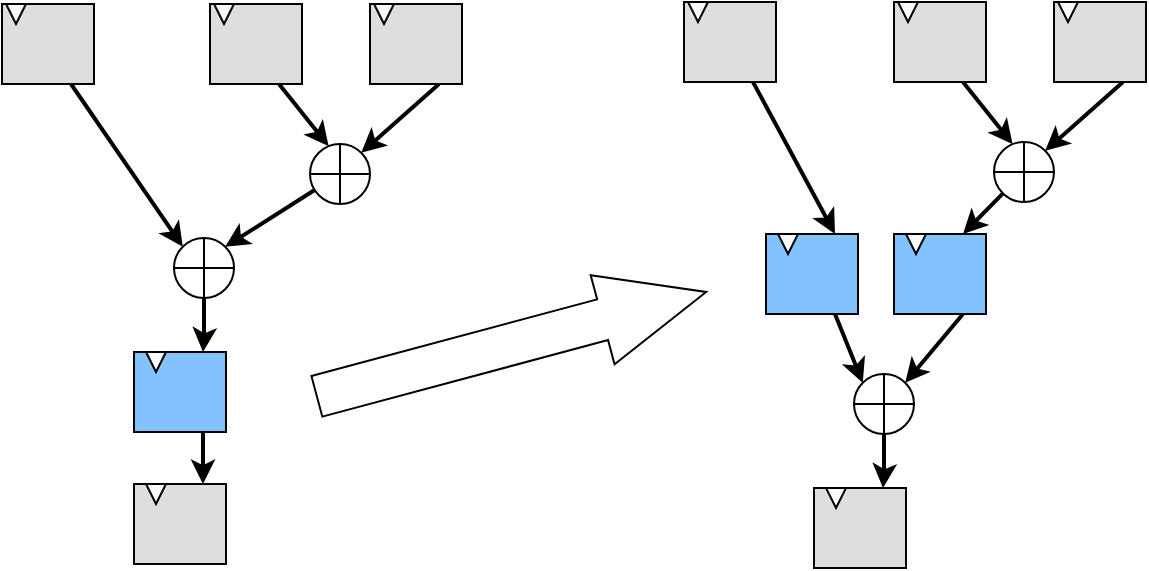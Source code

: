 <mxfile version="27.2.0">
  <diagram name="Page-1" id="GGiwzC2kcz40tZHkrUR2">
    <mxGraphModel dx="1102" dy="722" grid="1" gridSize="10" guides="1" tooltips="1" connect="1" arrows="1" fold="1" page="1" pageScale="1" pageWidth="600" pageHeight="500" math="0" shadow="0">
      <root>
        <mxCell id="0" />
        <mxCell id="1" parent="0" />
        <mxCell id="gqStxiazf_5-via12ryT-68" value="" style="shape=singleArrow;whiteSpace=wrap;html=1;arrowWidth=0.457;arrowSize=0.266;rotation=-15;" vertex="1" parent="1">
          <mxGeometry x="179" y="182" width="201.51" height="46.12" as="geometry" />
        </mxCell>
        <mxCell id="gqStxiazf_5-via12ryT-11" style="rounded=0;orthogonalLoop=1;jettySize=auto;html=1;exitX=1;exitY=0.25;exitDx=0;exitDy=0;entryX=0;entryY=0;entryDx=0;entryDy=0;strokeWidth=2;" edge="1" parent="1" source="gqStxiazf_5-via12ryT-1" target="gqStxiazf_5-via12ryT-10">
          <mxGeometry relative="1" as="geometry" />
        </mxCell>
        <mxCell id="gqStxiazf_5-via12ryT-1" value="" style="rounded=0;whiteSpace=wrap;html=1;fillColor=light-dark(#dcdee0, #121212);container=0;rotation=90;" vertex="1" parent="1">
          <mxGeometry x="212" y="32" width="40" height="46" as="geometry" />
        </mxCell>
        <mxCell id="gqStxiazf_5-via12ryT-2" value="" style="triangle;whiteSpace=wrap;html=1;strokeWidth=1;fillColor=light-dark(#f9fafb, #1d293b);strokeColor=#000000;fontFamily=Times New Roman;container=0;rotation=90;" vertex="1" parent="1">
          <mxGeometry x="211" y="35" width="10" height="10" as="geometry" />
        </mxCell>
        <mxCell id="gqStxiazf_5-via12ryT-4" value="" style="rounded=0;whiteSpace=wrap;html=1;fillColor=light-dark(#dcdee0, #121212);container=0;rotation=90;" vertex="1" parent="1">
          <mxGeometry x="132" y="32" width="40" height="46" as="geometry" />
        </mxCell>
        <mxCell id="gqStxiazf_5-via12ryT-5" value="" style="triangle;whiteSpace=wrap;html=1;strokeWidth=1;fillColor=light-dark(#f9fafb, #1d293b);strokeColor=#000000;fontFamily=Times New Roman;container=0;rotation=90;" vertex="1" parent="1">
          <mxGeometry x="131" y="35" width="10" height="10" as="geometry" />
        </mxCell>
        <mxCell id="gqStxiazf_5-via12ryT-8" value="" style="rounded=0;whiteSpace=wrap;html=1;fillColor=light-dark(#dcdee0, #121212);container=0;rotation=90;" vertex="1" parent="1">
          <mxGeometry x="28" y="32" width="40" height="46" as="geometry" />
        </mxCell>
        <mxCell id="gqStxiazf_5-via12ryT-9" value="" style="triangle;whiteSpace=wrap;html=1;strokeWidth=1;fillColor=light-dark(#f9fafb, #1d293b);strokeColor=#000000;fontFamily=Times New Roman;container=0;rotation=90;" vertex="1" parent="1">
          <mxGeometry x="27" y="35" width="10" height="10" as="geometry" />
        </mxCell>
        <mxCell id="gqStxiazf_5-via12ryT-14" style="rounded=0;orthogonalLoop=1;jettySize=auto;html=1;entryX=0;entryY=0;entryDx=0;entryDy=0;strokeWidth=2;" edge="1" parent="1" source="gqStxiazf_5-via12ryT-10" target="gqStxiazf_5-via12ryT-13">
          <mxGeometry relative="1" as="geometry" />
        </mxCell>
        <mxCell id="gqStxiazf_5-via12ryT-10" value="" style="shape=orEllipse;perimeter=ellipsePerimeter;whiteSpace=wrap;html=1;backgroundOutline=1;rotation=90;" vertex="1" parent="1">
          <mxGeometry x="179" y="105" width="30" height="30" as="geometry" />
        </mxCell>
        <mxCell id="gqStxiazf_5-via12ryT-12" style="rounded=0;orthogonalLoop=1;jettySize=auto;html=1;exitX=1;exitY=0.25;exitDx=0;exitDy=0;entryX=0.037;entryY=0.689;entryDx=0;entryDy=0;entryPerimeter=0;strokeWidth=2;" edge="1" parent="1" source="gqStxiazf_5-via12ryT-4" target="gqStxiazf_5-via12ryT-10">
          <mxGeometry relative="1" as="geometry" />
        </mxCell>
        <mxCell id="gqStxiazf_5-via12ryT-18" style="edgeStyle=orthogonalEdgeStyle;rounded=0;orthogonalLoop=1;jettySize=auto;html=1;entryX=0;entryY=0.25;entryDx=0;entryDy=0;strokeWidth=2;" edge="1" parent="1" source="gqStxiazf_5-via12ryT-13" target="gqStxiazf_5-via12ryT-16">
          <mxGeometry relative="1" as="geometry">
            <mxPoint x="126" y="212" as="targetPoint" />
          </mxGeometry>
        </mxCell>
        <mxCell id="gqStxiazf_5-via12ryT-13" value="" style="shape=orEllipse;perimeter=ellipsePerimeter;whiteSpace=wrap;html=1;backgroundOutline=1;rotation=90;" vertex="1" parent="1">
          <mxGeometry x="111" y="152" width="30" height="30" as="geometry" />
        </mxCell>
        <mxCell id="gqStxiazf_5-via12ryT-15" style="rounded=0;orthogonalLoop=1;jettySize=auto;html=1;exitX=1;exitY=0.25;exitDx=0;exitDy=0;entryX=0;entryY=1;entryDx=0;entryDy=0;strokeWidth=2;" edge="1" parent="1" source="gqStxiazf_5-via12ryT-8" target="gqStxiazf_5-via12ryT-13">
          <mxGeometry relative="1" as="geometry" />
        </mxCell>
        <mxCell id="gqStxiazf_5-via12ryT-23" style="edgeStyle=orthogonalEdgeStyle;rounded=0;orthogonalLoop=1;jettySize=auto;html=1;exitX=1;exitY=0.25;exitDx=0;exitDy=0;entryX=0;entryY=0.25;entryDx=0;entryDy=0;strokeWidth=2;" edge="1" parent="1" source="gqStxiazf_5-via12ryT-16" target="gqStxiazf_5-via12ryT-21">
          <mxGeometry relative="1" as="geometry" />
        </mxCell>
        <mxCell id="gqStxiazf_5-via12ryT-16" value="" style="rounded=0;whiteSpace=wrap;html=1;fillColor=light-dark(#83c2fd, #121212);container=0;rotation=90;" vertex="1" parent="1">
          <mxGeometry x="94" y="206" width="40" height="46" as="geometry" />
        </mxCell>
        <mxCell id="gqStxiazf_5-via12ryT-17" value="" style="triangle;whiteSpace=wrap;html=1;strokeWidth=1;fillColor=light-dark(#f9fafb, #1d293b);strokeColor=#000000;fontFamily=Times New Roman;container=0;rotation=90;" vertex="1" parent="1">
          <mxGeometry x="97" y="209" width="10" height="10" as="geometry" />
        </mxCell>
        <mxCell id="gqStxiazf_5-via12ryT-21" value="" style="rounded=0;whiteSpace=wrap;html=1;fillColor=light-dark(#dcdee0, #121212);container=0;rotation=90;" vertex="1" parent="1">
          <mxGeometry x="94" y="272" width="40" height="46" as="geometry" />
        </mxCell>
        <mxCell id="gqStxiazf_5-via12ryT-22" value="" style="triangle;whiteSpace=wrap;html=1;strokeWidth=1;fillColor=light-dark(#f9fafb, #1d293b);strokeColor=#000000;fontFamily=Times New Roman;container=0;rotation=90;" vertex="1" parent="1">
          <mxGeometry x="97" y="275" width="10" height="10" as="geometry" />
        </mxCell>
        <mxCell id="gqStxiazf_5-via12ryT-42" style="rounded=0;orthogonalLoop=1;jettySize=auto;html=1;exitX=1;exitY=0.25;exitDx=0;exitDy=0;entryX=0;entryY=0;entryDx=0;entryDy=0;strokeWidth=2;" edge="1" parent="1" source="gqStxiazf_5-via12ryT-43" target="gqStxiazf_5-via12ryT-50">
          <mxGeometry relative="1" as="geometry" />
        </mxCell>
        <mxCell id="gqStxiazf_5-via12ryT-43" value="" style="rounded=0;whiteSpace=wrap;html=1;fillColor=light-dark(#dcdee0, #121212);container=0;rotation=90;" vertex="1" parent="1">
          <mxGeometry x="554" y="31" width="40" height="46" as="geometry" />
        </mxCell>
        <mxCell id="gqStxiazf_5-via12ryT-44" value="" style="triangle;whiteSpace=wrap;html=1;strokeWidth=1;fillColor=light-dark(#f9fafb, #1d293b);strokeColor=#000000;fontFamily=Times New Roman;container=0;rotation=90;" vertex="1" parent="1">
          <mxGeometry x="553" y="34" width="10" height="10" as="geometry" />
        </mxCell>
        <mxCell id="gqStxiazf_5-via12ryT-45" value="" style="rounded=0;whiteSpace=wrap;html=1;fillColor=light-dark(#dcdee0, #121212);container=0;rotation=90;" vertex="1" parent="1">
          <mxGeometry x="474" y="31" width="40" height="46" as="geometry" />
        </mxCell>
        <mxCell id="gqStxiazf_5-via12ryT-46" value="" style="triangle;whiteSpace=wrap;html=1;strokeWidth=1;fillColor=light-dark(#f9fafb, #1d293b);strokeColor=#000000;fontFamily=Times New Roman;container=0;rotation=90;" vertex="1" parent="1">
          <mxGeometry x="473" y="34" width="10" height="10" as="geometry" />
        </mxCell>
        <mxCell id="gqStxiazf_5-via12ryT-47" value="" style="rounded=0;whiteSpace=wrap;html=1;fillColor=light-dark(#dcdee0, #121212);container=0;rotation=90;" vertex="1" parent="1">
          <mxGeometry x="369" y="31" width="40" height="46" as="geometry" />
        </mxCell>
        <mxCell id="gqStxiazf_5-via12ryT-48" value="" style="triangle;whiteSpace=wrap;html=1;strokeWidth=1;fillColor=light-dark(#f9fafb, #1d293b);strokeColor=#000000;fontFamily=Times New Roman;container=0;rotation=90;" vertex="1" parent="1">
          <mxGeometry x="368" y="34" width="10" height="10" as="geometry" />
        </mxCell>
        <mxCell id="gqStxiazf_5-via12ryT-49" style="rounded=0;orthogonalLoop=1;jettySize=auto;html=1;entryX=0;entryY=0.25;entryDx=0;entryDy=0;strokeWidth=2;" edge="1" parent="1" source="gqStxiazf_5-via12ryT-50" target="gqStxiazf_5-via12ryT-61">
          <mxGeometry relative="1" as="geometry">
            <mxPoint x="497" y="140" as="targetPoint" />
          </mxGeometry>
        </mxCell>
        <mxCell id="gqStxiazf_5-via12ryT-50" value="" style="shape=orEllipse;perimeter=ellipsePerimeter;whiteSpace=wrap;html=1;backgroundOutline=1;rotation=90;" vertex="1" parent="1">
          <mxGeometry x="521" y="104" width="30" height="30" as="geometry" />
        </mxCell>
        <mxCell id="gqStxiazf_5-via12ryT-51" style="rounded=0;orthogonalLoop=1;jettySize=auto;html=1;exitX=1;exitY=0.25;exitDx=0;exitDy=0;entryX=0.037;entryY=0.689;entryDx=0;entryDy=0;entryPerimeter=0;strokeWidth=2;" edge="1" parent="1" source="gqStxiazf_5-via12ryT-45" target="gqStxiazf_5-via12ryT-50">
          <mxGeometry relative="1" as="geometry" />
        </mxCell>
        <mxCell id="gqStxiazf_5-via12ryT-52" style="edgeStyle=orthogonalEdgeStyle;rounded=0;orthogonalLoop=1;jettySize=auto;html=1;entryX=0;entryY=0.25;entryDx=0;entryDy=0;strokeWidth=2;" edge="1" parent="1" source="gqStxiazf_5-via12ryT-53" target="gqStxiazf_5-via12ryT-56">
          <mxGeometry relative="1" as="geometry">
            <mxPoint x="465" y="280" as="targetPoint" />
          </mxGeometry>
        </mxCell>
        <mxCell id="gqStxiazf_5-via12ryT-53" value="" style="shape=orEllipse;perimeter=ellipsePerimeter;whiteSpace=wrap;html=1;backgroundOutline=1;rotation=90;" vertex="1" parent="1">
          <mxGeometry x="451" y="220" width="30" height="30" as="geometry" />
        </mxCell>
        <mxCell id="gqStxiazf_5-via12ryT-54" style="rounded=0;orthogonalLoop=1;jettySize=auto;html=1;exitX=1;exitY=0.25;exitDx=0;exitDy=0;entryX=0;entryY=0.25;entryDx=0;entryDy=0;strokeWidth=2;" edge="1" parent="1" source="gqStxiazf_5-via12ryT-47" target="gqStxiazf_5-via12ryT-64">
          <mxGeometry relative="1" as="geometry">
            <mxPoint x="457" y="140" as="targetPoint" />
          </mxGeometry>
        </mxCell>
        <mxCell id="gqStxiazf_5-via12ryT-56" value="" style="rounded=0;whiteSpace=wrap;html=1;fillColor=light-dark(#dcdee0, #121212);container=0;rotation=90;" vertex="1" parent="1">
          <mxGeometry x="434" y="274" width="40" height="46" as="geometry" />
        </mxCell>
        <mxCell id="gqStxiazf_5-via12ryT-57" value="" style="triangle;whiteSpace=wrap;html=1;strokeWidth=1;fillColor=light-dark(#f9fafb, #1d293b);strokeColor=#000000;fontFamily=Times New Roman;container=0;rotation=90;" vertex="1" parent="1">
          <mxGeometry x="437" y="277" width="10" height="10" as="geometry" />
        </mxCell>
        <mxCell id="gqStxiazf_5-via12ryT-66" style="rounded=0;orthogonalLoop=1;jettySize=auto;html=1;exitX=1;exitY=0.25;exitDx=0;exitDy=0;entryX=0;entryY=0;entryDx=0;entryDy=0;strokeWidth=2;" edge="1" parent="1" source="gqStxiazf_5-via12ryT-61" target="gqStxiazf_5-via12ryT-53">
          <mxGeometry relative="1" as="geometry" />
        </mxCell>
        <mxCell id="gqStxiazf_5-via12ryT-61" value="" style="rounded=0;whiteSpace=wrap;html=1;fillColor=light-dark(#83c2fd, #121212);container=0;rotation=90;" vertex="1" parent="1">
          <mxGeometry x="474" y="147" width="40" height="46" as="geometry" />
        </mxCell>
        <mxCell id="gqStxiazf_5-via12ryT-62" value="" style="triangle;whiteSpace=wrap;html=1;strokeWidth=1;fillColor=light-dark(#f9fafb, #1d293b);strokeColor=#000000;fontFamily=Times New Roman;container=0;rotation=90;" vertex="1" parent="1">
          <mxGeometry x="477" y="150" width="10" height="10" as="geometry" />
        </mxCell>
        <mxCell id="gqStxiazf_5-via12ryT-67" style="rounded=0;orthogonalLoop=1;jettySize=auto;html=1;exitX=1;exitY=0.25;exitDx=0;exitDy=0;entryX=0;entryY=1;entryDx=0;entryDy=0;strokeWidth=2;" edge="1" parent="1" source="gqStxiazf_5-via12ryT-64" target="gqStxiazf_5-via12ryT-53">
          <mxGeometry relative="1" as="geometry" />
        </mxCell>
        <mxCell id="gqStxiazf_5-via12ryT-64" value="" style="rounded=0;whiteSpace=wrap;html=1;fillColor=light-dark(#83c2fd, #121212);container=0;rotation=90;" vertex="1" parent="1">
          <mxGeometry x="410" y="147" width="40" height="46" as="geometry" />
        </mxCell>
        <mxCell id="gqStxiazf_5-via12ryT-65" value="" style="triangle;whiteSpace=wrap;html=1;strokeWidth=1;fillColor=light-dark(#f9fafb, #1d293b);strokeColor=#000000;fontFamily=Times New Roman;container=0;rotation=90;" vertex="1" parent="1">
          <mxGeometry x="413" y="150" width="10" height="10" as="geometry" />
        </mxCell>
      </root>
    </mxGraphModel>
  </diagram>
</mxfile>
